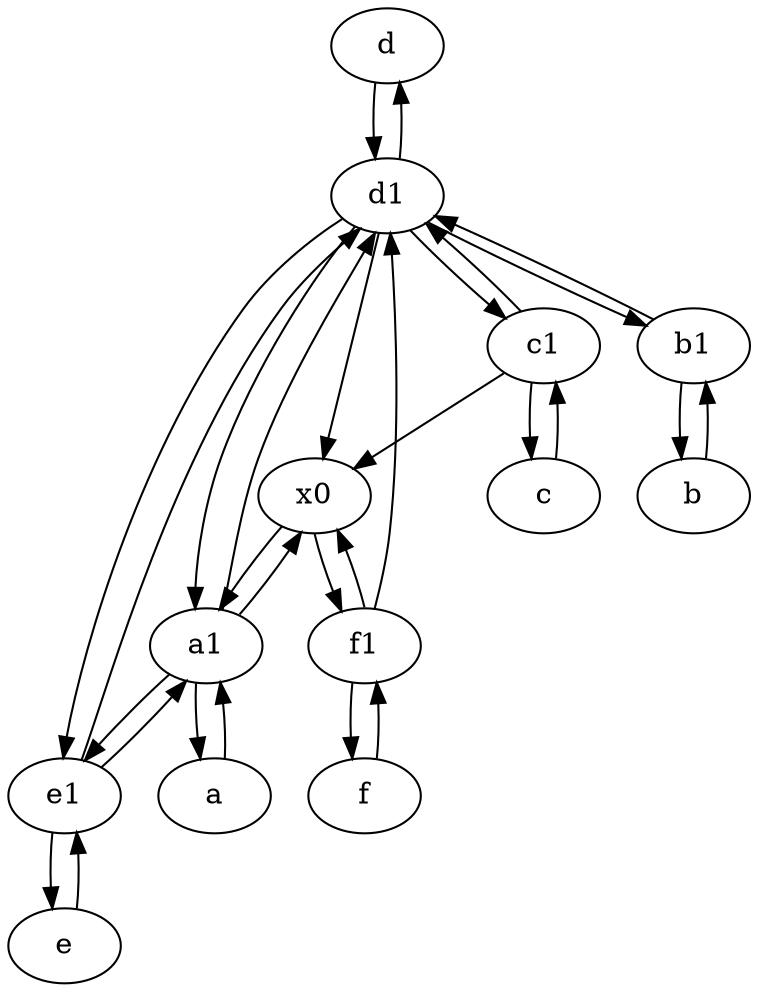 digraph  {
	d [pos="20,30!"];
	a1 [pos="40,15!"];
	a [pos="40,10!"];
	e [pos="30,50!"];
	f1;
	b [pos="50,20!"];
	x0;
	f [pos="15,45!"];
	b1 [pos="45,20!"];
	e1 [pos="25,45!"];
	c1 [pos="30,15!"];
	d1 [pos="25,30!"];
	c [pos="20,10!"];
	a1 -> e1;
	f1 -> x0;
	b1 -> d1;
	x0 -> a1;
	e1 -> a1;
	a1 -> x0;
	e -> e1;
	f1 -> d1;
	a -> a1;
	d1 -> a1;
	a1 -> a;
	d1 -> c1;
	e1 -> e;
	d1 -> x0;
	d1 -> e1;
	b -> b1;
	b1 -> b;
	c1 -> c;
	c1 -> d1;
	d1 -> d;
	d1 -> b1;
	c -> c1;
	f1 -> f;
	d -> d1;
	f -> f1;
	a1 -> d1;
	c1 -> x0;
	e1 -> d1;
	x0 -> f1;

	}